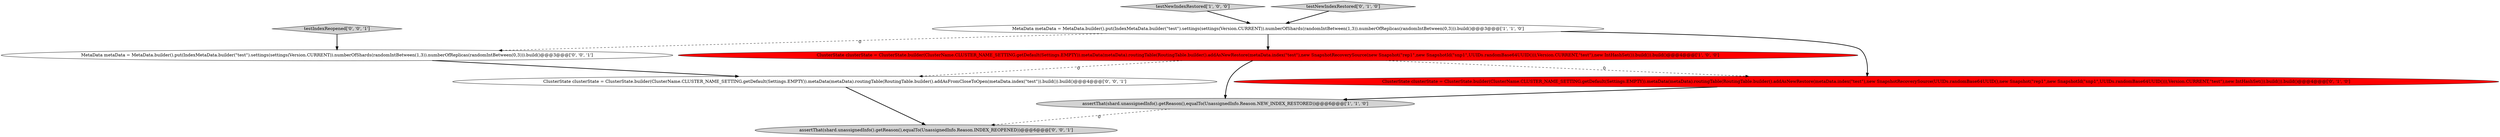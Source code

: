 digraph {
9 [style = filled, label = "testIndexReopened['0', '0', '1']", fillcolor = lightgray, shape = diamond image = "AAA0AAABBB3BBB"];
6 [style = filled, label = "MetaData metaData = MetaData.builder().put(IndexMetaData.builder(\"test\").settings(settings(Version.CURRENT)).numberOfShards(randomIntBetween(1,3)).numberOfReplicas(randomIntBetween(0,3))).build()@@@3@@@['0', '0', '1']", fillcolor = white, shape = ellipse image = "AAA0AAABBB3BBB"];
1 [style = filled, label = "MetaData metaData = MetaData.builder().put(IndexMetaData.builder(\"test\").settings(settings(Version.CURRENT)).numberOfShards(randomIntBetween(1,3)).numberOfReplicas(randomIntBetween(0,3))).build()@@@3@@@['1', '1', '0']", fillcolor = white, shape = ellipse image = "AAA0AAABBB1BBB"];
2 [style = filled, label = "assertThat(shard.unassignedInfo().getReason(),equalTo(UnassignedInfo.Reason.NEW_INDEX_RESTORED))@@@6@@@['1', '1', '0']", fillcolor = lightgray, shape = ellipse image = "AAA0AAABBB1BBB"];
8 [style = filled, label = "ClusterState clusterState = ClusterState.builder(ClusterName.CLUSTER_NAME_SETTING.getDefault(Settings.EMPTY)).metaData(metaData).routingTable(RoutingTable.builder().addAsFromCloseToOpen(metaData.index(\"test\")).build()).build()@@@4@@@['0', '0', '1']", fillcolor = white, shape = ellipse image = "AAA0AAABBB3BBB"];
0 [style = filled, label = "testNewIndexRestored['1', '0', '0']", fillcolor = lightgray, shape = diamond image = "AAA0AAABBB1BBB"];
4 [style = filled, label = "ClusterState clusterState = ClusterState.builder(ClusterName.CLUSTER_NAME_SETTING.getDefault(Settings.EMPTY)).metaData(metaData).routingTable(RoutingTable.builder().addAsNewRestore(metaData.index(\"test\"),new SnapshotRecoverySource(UUIDs.randomBase64UUID(),new Snapshot(\"rep1\",new SnapshotId(\"snp1\",UUIDs.randomBase64UUID())),Version.CURRENT,\"test\"),new IntHashSet()).build()).build()@@@4@@@['0', '1', '0']", fillcolor = red, shape = ellipse image = "AAA1AAABBB2BBB"];
5 [style = filled, label = "testNewIndexRestored['0', '1', '0']", fillcolor = lightgray, shape = diamond image = "AAA0AAABBB2BBB"];
3 [style = filled, label = "ClusterState clusterState = ClusterState.builder(ClusterName.CLUSTER_NAME_SETTING.getDefault(Settings.EMPTY)).metaData(metaData).routingTable(RoutingTable.builder().addAsNewRestore(metaData.index(\"test\"),new SnapshotRecoverySource(new Snapshot(\"rep1\",new SnapshotId(\"snp1\",UUIDs.randomBase64UUID())),Version.CURRENT,\"test\"),new IntHashSet()).build()).build()@@@4@@@['1', '0', '0']", fillcolor = red, shape = ellipse image = "AAA1AAABBB1BBB"];
7 [style = filled, label = "assertThat(shard.unassignedInfo().getReason(),equalTo(UnassignedInfo.Reason.INDEX_REOPENED))@@@6@@@['0', '0', '1']", fillcolor = lightgray, shape = ellipse image = "AAA0AAABBB3BBB"];
1->3 [style = bold, label=""];
8->7 [style = bold, label=""];
3->8 [style = dashed, label="0"];
5->1 [style = bold, label=""];
1->4 [style = bold, label=""];
4->2 [style = bold, label=""];
3->2 [style = bold, label=""];
2->7 [style = dashed, label="0"];
3->4 [style = dashed, label="0"];
1->6 [style = dashed, label="0"];
0->1 [style = bold, label=""];
6->8 [style = bold, label=""];
9->6 [style = bold, label=""];
}
